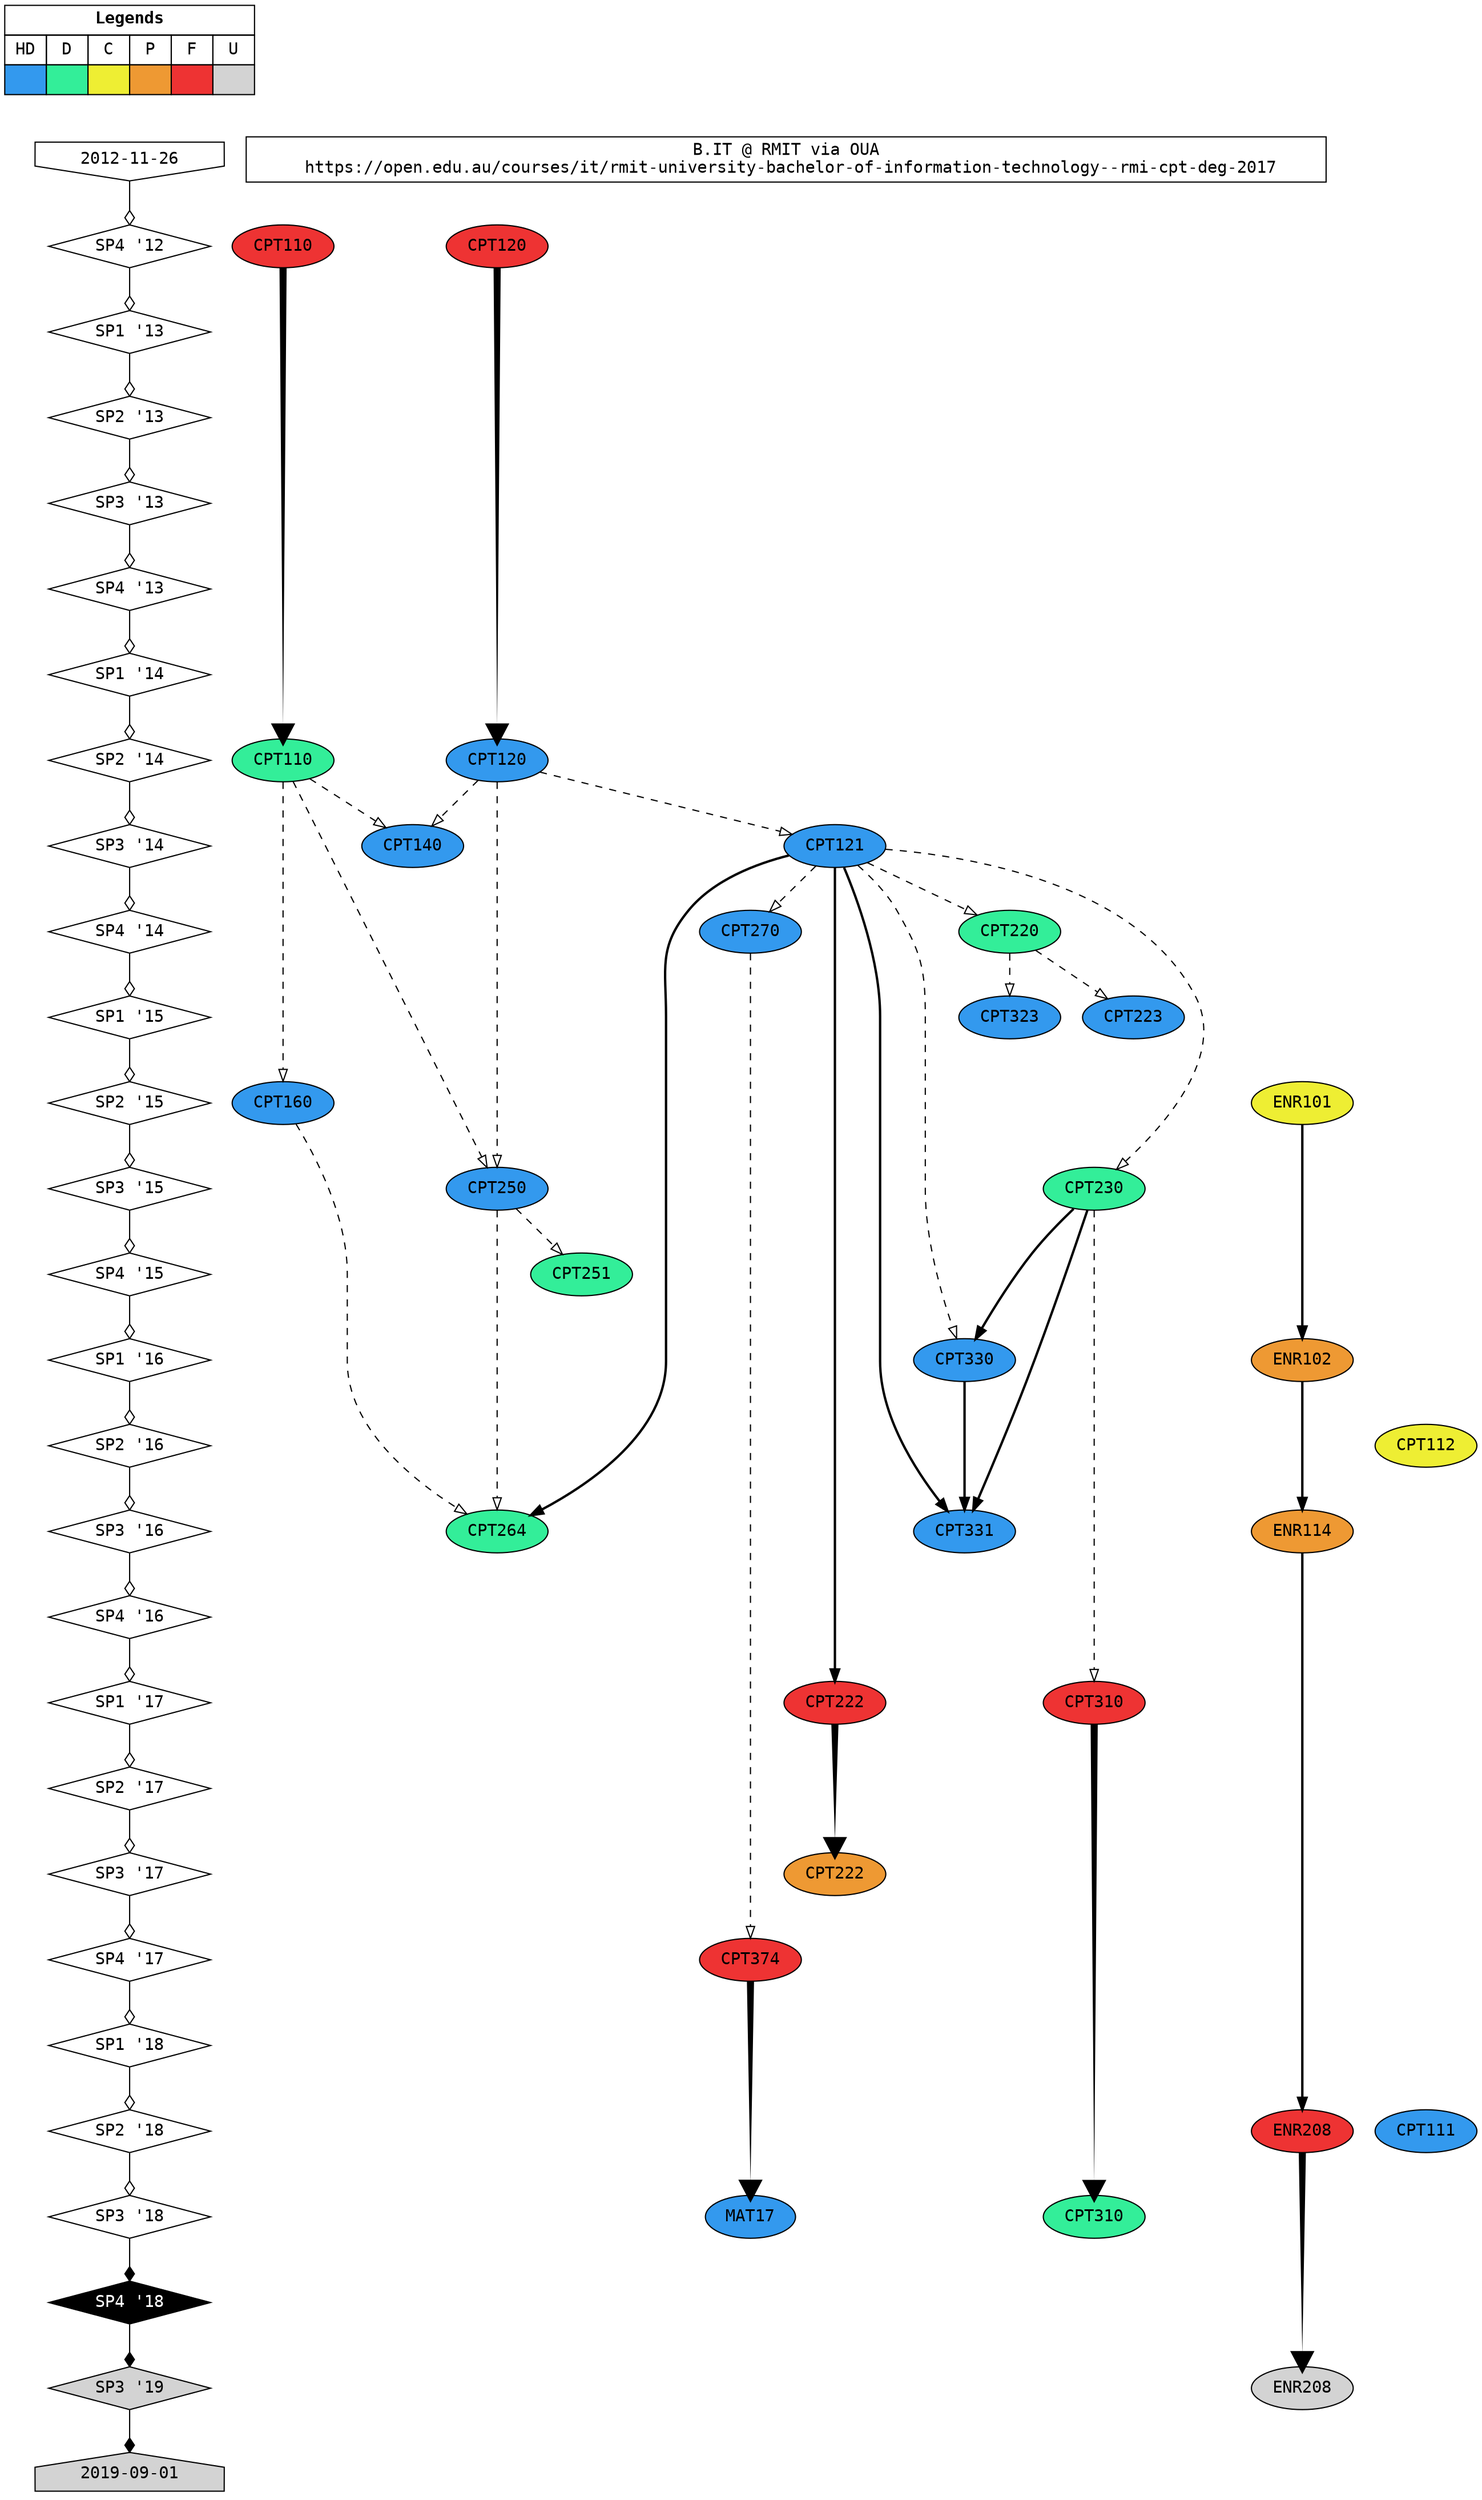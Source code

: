 //       Temporal Academia
digraph "Academic Timeline" {

	// Configuration
	bgcolor=white

	// Nodal Groups
	{ node [ group=head shape=rectangle fontname=monospace ]
		OUA   [ label="B.IT @ RMIT via OUA\n     https://open.edu.au/courses/it/rmit-university-bachelor-of-information-technology--rmi-cpt-deg-2017    " ]
		Legend
	} { node [ group=head shape=invhouse fontname=monospace style=filled fillcolor="#FFFFFF" ]
        OUA0  [ label="2012-11-26" ]
//		OUA101  [ label="2014-06-02" ]
	} { node [ group=tail shape=house fontname=monospace style=filled]
		OUA1337  [ label="2019-09-01" ]
	} { node [ group=prev shape=diamond fontname=monospace ]
// ** /
		OUAA  [ label="SP4 '12" ]
		OUAB  [ label="SP1 '13" ]
		OUAC  [ label="SP2 '13" ]
		OUAD  [ label="SP3 '13" ]
		OUAE  [ label="SP4 '13" ]
		OUAF  [ label="SP1 '14" ]
// **/
		OUA1  [ label="SP2 '14" ]
		OUA2  [ label="SP3 '14" ]
		OUA3  [ label="SP4 '14" ]
		OUA4  [ label="SP1 '15" ]
		OUA5  [ label="SP2 '15" ]
		OUA6  [ label="SP3 '15" ]
		OUA7  [ label="SP4 '15" ]
		OUA8  [ label="SP1 '16" ]
		OUA9  [ label="SP2 '16" ]
		OUA10 [ label="SP3 '16" ]
		OUA11 [ label="SP4 '16" ]
		OUA12 [ label="SP1 '17" ]
		OUA13 [ label="SP2 '17" ]
		OUA14 [ label="SP3 '17" ]
		OUA15 [ label="SP4 '17" ]
		OUA16 [ label="SP1 '18" ]
		OUA17 [ label="SP2 '18" ]
		OUA18 [ label="SP3 '18" ]
	} { node [
			group=this         shape=diamond
			fontname=monospace fontcolor="#FFFFFF"
			style=filled       fillcolor="#000000"
		]
		OUA19 [ label="SP4 '18" ]
	} { node [ group=next shape=diamond fontname=monospace style=filled ]
		OUA20 [ label="SP3 '19" ]
	} { node [ group=f fontname=monospace style=filled fillcolor="#EE3333" ]
		xCPT110 [ label="CPT110" ]
		xCPT120 [ label="CPT120" ]
		CPT222A [ label="CPT222" ]
		CPT310A [ label="CPT310" ]
		CPT374_A [ label="CPT374" ]
		ENR208A [ label="ENR208" ]
	} { node [ group=p fontname=monospace style=filled fillcolor="#EE9933" ]
		ENR102
		ENR114
		CPT222B [ label="CPT222" ]
	} { node [ group=c fontname=monospace style=filled fillcolor="#EEEE33" ]
		ENR101
		CPT112
	} { node [ group=d fontname=monospace style=filled fillcolor="#33EE99" ]
		CPT110
		CPT220
		CPT230
		CPT251
		CPT264
		CPT310B [ label="CPT310" ]
	} { node [ group=h fontname=monospace style=filled fillcolor="#3399EE" ]
		CPT120
		CPT121
		CPT140
		CPT270
		CPT223
		CPT323
		CPT160
		CPT250
		CPT330
		CPT331
		CPT111
		MAT17
	} { node [ group=u fontname=monospace style=filled ]
		ENR208B [ label="ENR208" ]
	}

	// Rows
	{ rank=same OUA0 OUA                   }
// ** /
	{ rank=same OUAA  xCPT110 xCPT120      }
	{ rank=same OUAB                       }
	{ rank=same OUAC                       }
	{ rank=same OUAD                       }
	{ rank=same OUAE                       }
	{ rank=same OUAF                       }
// **/
	{ rank=same OUA1  CPT110 CPT120        }
	{ rank=same OUA2  CPT121 CPT140        }
	{ rank=same OUA3  CPT220 CPT270        }
	{ rank=same OUA4  CPT223 CPT323        }
	{ rank=same OUA5  ENR101 CPT160        }
	{ rank=same OUA6  CPT230 CPT250        }
	{ rank=same OUA7  CPT251               }
	{ rank=same OUA8  ENR102 CPT330        }
	{ rank=same OUA9  CPT112               }
	{ rank=same OUA10 ENR114 CPT264 CPT331 }
	{ rank=same OUA11                      }
	{ rank=same OUA12 CPT222A CPT310A      }
	{ rank=same OUA13                      }
	{ rank=same OUA14 CPT222B              }
	{ rank=same OUA15 CPT374_A             }
	{ rank=same OUA16                      }
	{ rank=same OUA17 ENR208A CPT111       }
	{ rank=same OUA18 MAT17 CPT310B        }
	{ rank=same OUA19                      }
	{ rank=same OUA20 ENR208B              }
	{ rank=same OUA1337}

	// Study Periodic Dependency Chain
	{ edge [ arrowhead=ediamond ]
		OUA0//OUA101
		-> OUAA -> OUAB -> OUAC -> OUAD -> OUAE -> OUAF
		-> OUA1 -> OUA2 -> OUA3 -> OUA4 -> OUA5 -> OUA6 -> OUA7 -> OUA8 -> OUA9 -> OUA10 -> OUA11 -> OUA12 -> OUA13 -> OUA14
		-> OUA15 -> OUA16 -> OUA17 -> OUA18
	} { edge [ arrowhead=diamond ]
		OUA18
		-> OUA19
		-> OUA20
		-> OUA1337
	}
	/* Edge-based Dependencies */
	{ edge [ color="#000000" style=bold ] // Mandatory
		CPT121 -> CPT331
		CPT230 -> CPT331//:nw
		CPT230 -> CPT330 -> CPT331
		edge [ weight=100 ]
		CPT121 -> CPT264
		edge [ weight=1000 ]
		ENR101 -> ENR102 -> ENR114 -> ENR208A //-> ENR208B
		CPT121 -> CPT222A
	} { edge [ color="#000000" style=dashed arrowhead=empty ] // Recommended
		//ENR114 -> ENR115 -> ENR208
			CPT120 -> CPT121 -> {CPT270 CPT220}
		CPT121 -> CPT230//:ne
		{CPT110 CPT120} -> CPT140
		CPT110 -> CPT250
		{CPT220 /*CPT221*/} -> {CPT323 CPT223}
		CPT250 -> CPT251
		CPT121 -> CPT330
		edge [ weight=100 ]
		CPT160 -> CPT264
		edge [ weight=1000 ]
		CPT110 -> CPT160
		CPT270 -> CPT374_A
		CPT230 -> CPT310A
		CPT120 -> CPT250 -> CPT264
	} { edge [ arrowhead=normal style=tapered penwidth=6 weight=1337]
		CPT310A -> CPT310B
		CPT222A -> CPT222B
		xCPT110 -> CPT110
		xCPT120 -> CPT120
		CPT374_A -> MAT17
		ENR208A -> ENR208B
	} { edge [ style=invis ]
		Legend -> OUA0
		OUA0 -> OUA
		CPT112 -> CPT111
	 /*
		OUA13 -> ENR208 -> CPT111
		CPT223 -> CPT230
		  ENR101 -> CPT160
	*/
	}

	// Legendary Key
	{ rank=float
		Legend [shape=none, margin=0, label=<
			<table border="0" cellborder="1" cellspacing="0" cellpadding="4">
			<tr>
				<td colspan="6"><b>Legends</b></td>
			</tr>
			<tr>
				<td>HD</td>
				<td>D</td>
				<td>C</td>
				<td>P</td>
				<td>F</td>
				<td>U</td>
			</tr>
			<tr>
				<td bgcolor="#3399EE">&nbsp;&nbsp;&nbsp;</td>
				<td bgcolor="#33EE99">&nbsp;&nbsp;&nbsp;</td>
				<td bgcolor="#EEEE33">&nbsp;&nbsp;&nbsp;</td>
				<td bgcolor="#EE9933">&nbsp;&nbsp;&nbsp;</td>
				<td bgcolor="#EE3333">&nbsp;&nbsp;&nbsp;</td>
				<td bgcolor="#D3D3D3">&nbsp;&nbsp;&nbsp;</td>
			</tr>
			</table>
		>]
	}

}

